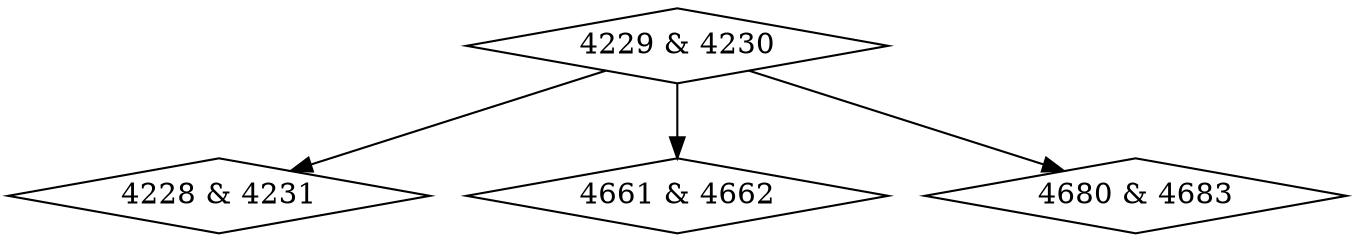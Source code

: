 digraph {
0 [label = "4228 & 4231", shape = diamond];
1 [label = "4229 & 4230", shape = diamond];
2 [label = "4661 & 4662", shape = diamond];
3 [label = "4680 & 4683", shape = diamond];
1->0;
1->2;
1->3;
}
